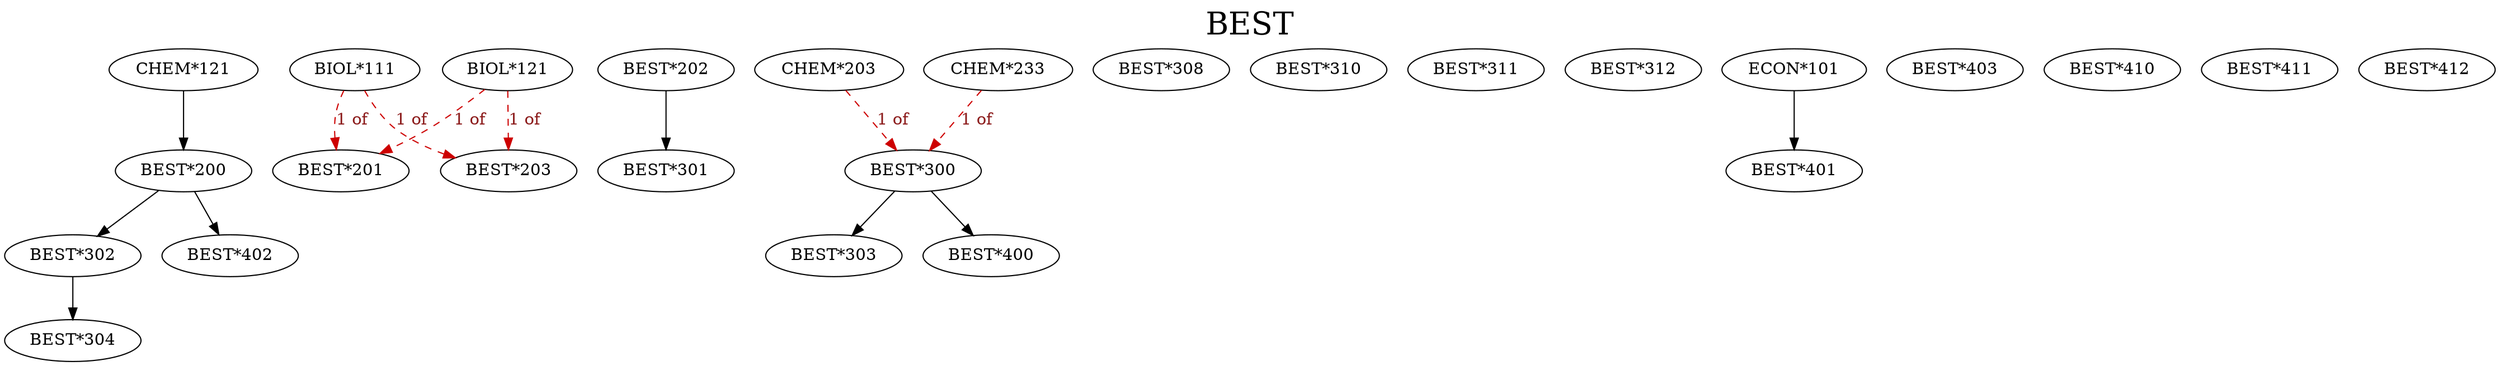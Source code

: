 digraph BEST {
labelloc = "t";
label = "BEST"
fontsize = 27;
"CHEM*121" -> "BEST*200" [style=solid]
"BIOL*111" -> "BEST*201" [style=dashed] [label="1 of", fontcolor=firebrick4] [color=red3]
"BIOL*121" -> "BEST*201" [style=dashed] [label="1 of", fontcolor=firebrick4] [color=red3]
"BEST*202"
"BIOL*111" -> "BEST*203" [style=dashed] [label="1 of", fontcolor=firebrick4] [color=red3]
"BIOL*121" -> "BEST*203" [style=dashed] [label="1 of", fontcolor=firebrick4] [color=red3]
"CHEM*203" -> "BEST*300" [style=dashed] [label="1 of", fontcolor=firebrick4] [color=red3]
"CHEM*233" -> "BEST*300" [style=dashed] [label="1 of", fontcolor=firebrick4] [color=red3]
"BEST*202" -> "BEST*301" [style=solid]
"BEST*200" -> "BEST*302" [style=solid]
"BEST*300" -> "BEST*303" [style=solid]
"BEST*302" -> "BEST*304" [style=solid]
"BEST*308"
"BEST*310"
"BEST*311"
"BEST*312"
"BEST*300" -> "BEST*400" [style=solid]
"ECON*101" -> "BEST*401" [style=solid]
"BEST*200" -> "BEST*402" [style=solid]
"BEST*403"
"BEST*410"
"BEST*411"
"BEST*412"
}
